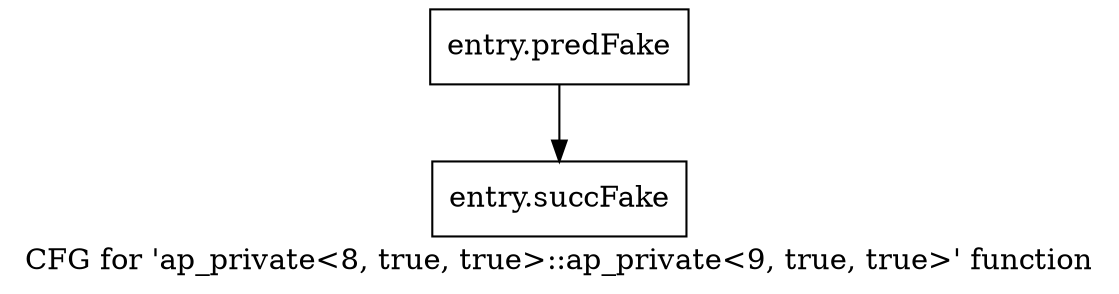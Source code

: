 digraph "CFG for 'ap_private\<8, true, true\>::ap_private\<9, true, true\>' function" {
	label="CFG for 'ap_private\<8, true, true\>::ap_private\<9, true, true\>' function";

	Node0x3e1eb10 [shape=record,filename="",linenumber="",label="{entry.predFake}"];
	Node0x3e1eb10 -> Node0x3edb190[ callList="" memoryops="" filename="/tools/Xilinx/Vitis_HLS/2022.1/include/etc/ap_private.h" execusionnum="3200"];
	Node0x3edb190 [shape=record,filename="/tools/Xilinx/Vitis_HLS/2022.1/include/etc/ap_private.h",linenumber="1746",label="{entry.succFake}"];
}

